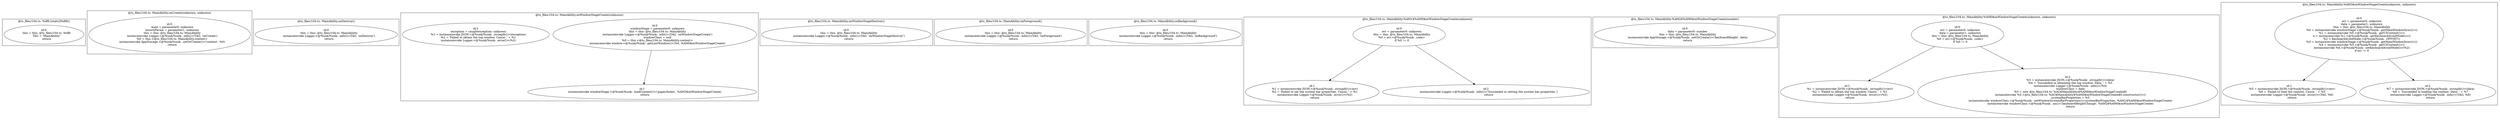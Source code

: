 digraph "104.ts" {
subgraph "cluster_@ts_files/104.ts: %dflt.[static]%dflt()" {
  label="@ts_files/104.ts: %dflt.[static]%dflt()";
  Node33690 [label="id:0
      this = this: @ts_files/104.ts: %dflt
      TAG = 'MainAbility'
      return"];
}
subgraph "cluster_@ts_files/104.ts: MainAbility.onCreate(unknown, unknown)" {
  label="@ts_files/104.ts: MainAbility.onCreate(unknown, unknown)";
  Node51790 [label="id:0
      want = parameter0: unknown
      launchParam = parameter1: unknown
      this = this: @ts_files/104.ts: MainAbility
      instanceinvoke Logger.<@%unk/%unk: .info()>(TAG, 'onCreate')
      %0 = this.<@ts_files/104.ts: MainAbility.context>
      instanceinvoke AppStorage.<@%unk/%unk: .setOrCreate()>('context', %0)
      return"];
}
subgraph "cluster_@ts_files/104.ts: MainAbility.onDestroy()" {
  label="@ts_files/104.ts: MainAbility.onDestroy()";
  Node36850 [label="id:0
      this = this: @ts_files/104.ts: MainAbility
      instanceinvoke Logger.<@%unk/%unk: .info()>(TAG, 'onDestroy')
      return"];
}
subgraph "cluster_@ts_files/104.ts: MainAbility.onWindowStageCreate(unknown)" {
  label="@ts_files/104.ts: MainAbility.onWindowStageCreate(unknown)";
  Node54510 [label="id:0
      windowStage = parameter0: unknown
      this = this: @ts_files/104.ts: MainAbility
      instanceinvoke Logger.<@%unk/%unk: .info()>(TAG, 'onWindowStageCreate')
      windowClass = null
      %0 = this.<@ts_files/104.ts: MainAbility.context>
      instanceinvoke window.<@%unk/%unk: .getLastWindow()>(%0, %AM0$onWindowStageCreate)"];
  Node54511 [label="id:1
      instanceinvoke windowStage.<@%unk/%unk: .loadContent()>('pages/Index', %AM3$onWindowStageCreate)
      return"];
  Node54512 [label="id:2
      exception = caughtexception: unknown
      %1 = instanceinvoke JSON.<@%unk/%unk: .stringify()>(exception)
      %2 = 'Failed to obtain the top window. Cause: ' + %1
      instanceinvoke Logger.<@%unk/%unk: .error()>(%2)"];
  Node54510 -> Node54511;
}
subgraph "cluster_@ts_files/104.ts: MainAbility.onWindowStageDestroy()" {
  label="@ts_files/104.ts: MainAbility.onWindowStageDestroy()";
  Node48170 [label="id:0
      this = this: @ts_files/104.ts: MainAbility
      instanceinvoke Logger.<@%unk/%unk: .info()>(TAG, 'onWindowStageDestroy')
      return"];
}
subgraph "cluster_@ts_files/104.ts: MainAbility.onForeground()" {
  label="@ts_files/104.ts: MainAbility.onForeground()";
  Node39900 [label="id:0
      this = this: @ts_files/104.ts: MainAbility
      instanceinvoke Logger.<@%unk/%unk: .info()>(TAG, 'onForeground')
      return"];
}
subgraph "cluster_@ts_files/104.ts: MainAbility.onBackground()" {
  label="@ts_files/104.ts: MainAbility.onBackground()";
  Node39630 [label="id:0
      this = this: @ts_files/104.ts: MainAbility
      instanceinvoke Logger.<@%unk/%unk: .info()>(TAG, 'onBackground')
      return"];
}
subgraph "cluster_@ts_files/104.ts: MainAbility.%AM1$%AM0$onWindowStageCreate(unknown)" {
  label="@ts_files/104.ts: MainAbility.%AM1$%AM0$onWindowStageCreate(unknown)";
  Node59780 [label="id:0
      err = parameter0: unknown
      this = this: @ts_files/104.ts: MainAbility
      %0 = err.<@%unk/%unk: .code>
      if %0 != 0"];
  Node59781 [label="id:1
      %1 = instanceinvoke JSON.<@%unk/%unk: .stringify()>(err)
      %2 = 'Failed to set the system bar properties. Cause: ' + %1
      instanceinvoke Logger.<@%unk/%unk: .error()>(%2)
      return"];
  Node59782 [label="id:2
      instanceinvoke Logger.<@%unk/%unk: .info()>('Succeeded in setting the system bar properties.')
      return"];
  Node59780 -> Node59781;
  Node59780 -> Node59782;
}
subgraph "cluster_@ts_files/104.ts: MainAbility.%AM2$%AM0$onWindowStageCreate(number)" {
  label="@ts_files/104.ts: MainAbility.%AM2$%AM0$onWindowStageCreate(number)";
  Node58440 [label="id:0
      data = parameter0: number
      this = this: @ts_files/104.ts: MainAbility
      instanceinvoke AppStorage.<@%unk/%unk: .setOrCreate()>('keyboardHeight', data)
      return"];
}
subgraph "cluster_@ts_files/104.ts: MainAbility.%AM0$onWindowStageCreate(unknown, unknown)" {
  label="@ts_files/104.ts: MainAbility.%AM0$onWindowStageCreate(unknown, unknown)";
  Node65740 [label="id:0
      err = parameter0: unknown
      data = parameter1: unknown
      this = this: @ts_files/104.ts: MainAbility
      %0 = err.<@%unk/%unk: .code>
      if %0 != 0"];
  Node65741 [label="id:1
      %1 = instanceinvoke JSON.<@%unk/%unk: .stringify()>(err)
      %2 = 'Failed to obtain the top window. Cause: ' + %1
      instanceinvoke Logger.<@%unk/%unk: .error()>(%2)
      return"];
  Node65742 [label="id:2
      %3 = instanceinvoke JSON.<@%unk/%unk: .stringify()>(data)
      %4 = 'Succeeded in obtaining the top window. Data: ' + %3
      instanceinvoke Logger.<@%unk/%unk: .info()>(%4)
      windowClass = data
      %5 = new @ts_files/104.ts: %AC$MainAbility$%AM0$onWindowStageCreate$0
      instanceinvoke %5.<@ts_files/104.ts: %AC$MainAbility$%AM0$onWindowStageCreate$0.constructor()>()
      systemBarProperties = %5
      instanceinvoke windowClass.<@%unk/%unk: .setWindowSystemBarProperties()>(systemBarProperties, %AM1$%AM0$onWindowStageCreate)
      instanceinvoke windowClass.<@%unk/%unk: .on()>('keyboardHeightChange', %AM2$%AM0$onWindowStageCreate)
      return"];
  Node65740 -> Node65741;
  Node65740 -> Node65742;
}
subgraph "cluster_@ts_files/104.ts: MainAbility.%AM3$onWindowStageCreate(unknown, unknown)" {
  label="@ts_files/104.ts: MainAbility.%AM3$onWindowStageCreate(unknown, unknown)";
  Node65770 [label="id:0
      err = parameter0: unknown
      data = parameter1: unknown
      this = this: @ts_files/104.ts: MainAbility
      %0 = instanceinvoke windowStage.<@%unk/%unk: .getMainWindowSync()>()
      %1 = instanceinvoke %0.<@%unk/%unk: .getUIContext()>()
      a = instanceinvoke %1.<@%unk/%unk: .getKeyboardAvoidMode()>()
      %2 = KeyboardAvoidMode.<@%unk/%unk: .OFFSET>
      %3 = instanceinvoke windowStage.<@%unk/%unk: .getMainWindowSync()>()
      %4 = instanceinvoke %3.<@%unk/%unk: .getUIContext()>()
      instanceinvoke %4.<@%unk/%unk: .setKeyboardAvoidMode()>(%2)
      if err != 0"];
  Node65771 [label="id:1
      %5 = instanceinvoke JSON.<@%unk/%unk: .stringify()>(err)
      %6 = 'Failed to load the content. Cause: ' + %5
      instanceinvoke Logger.<@%unk/%unk: .error()>(TAG, %6)
      return"];
  Node65772 [label="id:2
      %7 = instanceinvoke JSON.<@%unk/%unk: .stringify()>(data)
      %8 = 'Succeeded in loading the content. Data: ' + %7
      instanceinvoke Logger.<@%unk/%unk: .info()>(TAG, %8)
      return"];
  Node65770 -> Node65771;
  Node65770 -> Node65772;
}
}
